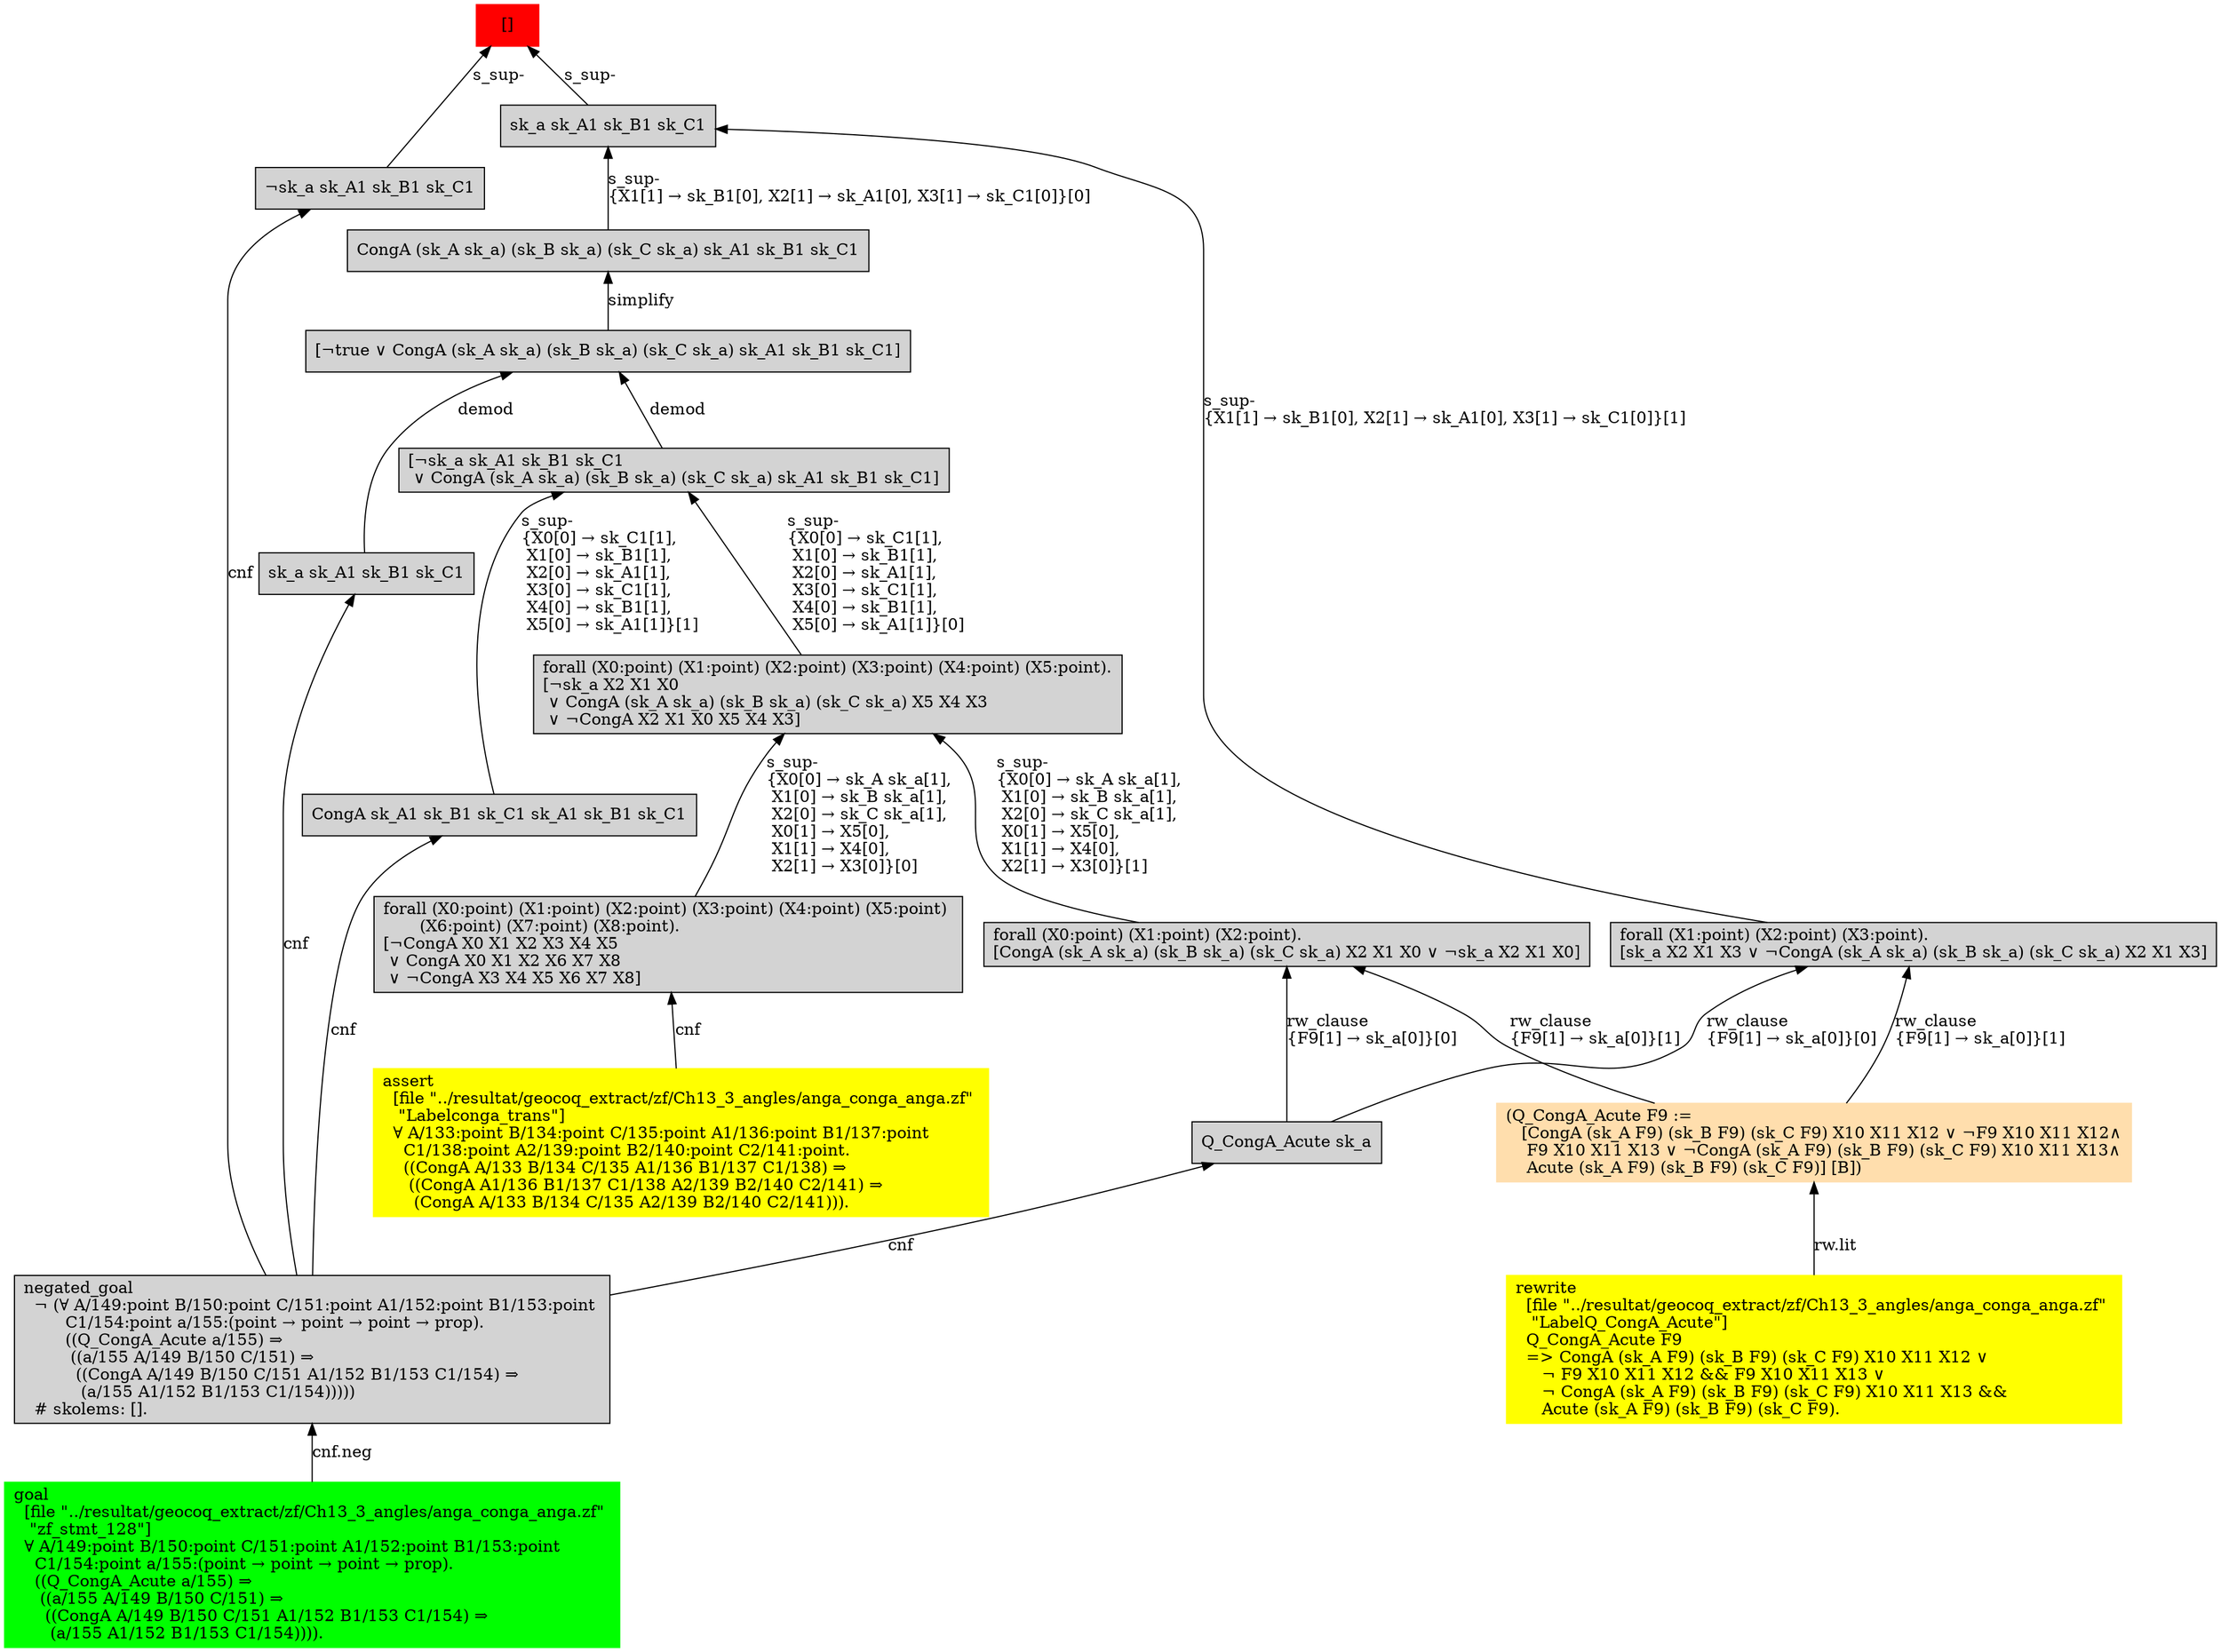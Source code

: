 digraph "unsat_graph" {
  vertex_0 [color=red, label="[]", shape=box, style=filled];
  vertex_0 -> vertex_1 [label="s_sup-\l", dir="back"];
  vertex_1 [shape=box, label="¬sk_a sk_A1 sk_B1 sk_C1\l", style=filled];
  vertex_1 -> vertex_2 [label="cnf", dir="back"];
  vertex_2 [shape=box, label="negated_goal\l  ¬ (∀ A/149:point B/150:point C/151:point A1/152:point B1/153:point \l        C1/154:point a/155:(point → point → point → prop).\l        ((Q_CongA_Acute a/155) ⇒\l         ((a/155 A/149 B/150 C/151) ⇒\l          ((CongA A/149 B/150 C/151 A1/152 B1/153 C1/154) ⇒\l           (a/155 A1/152 B1/153 C1/154)))))\l  # skolems: [].\l", style=filled];
  vertex_2 -> vertex_3 [label="cnf.neg", dir="back"];
  vertex_3 [color=green, shape=box, label="goal\l  [file \"../resultat/geocoq_extract/zf/Ch13_3_angles/anga_conga_anga.zf\" \l   \"zf_stmt_128\"]\l  ∀ A/149:point B/150:point C/151:point A1/152:point B1/153:point \l    C1/154:point a/155:(point → point → point → prop).\l    ((Q_CongA_Acute a/155) ⇒\l     ((a/155 A/149 B/150 C/151) ⇒\l      ((CongA A/149 B/150 C/151 A1/152 B1/153 C1/154) ⇒\l       (a/155 A1/152 B1/153 C1/154)))).\l", style=filled];
  vertex_0 -> vertex_4 [label="s_sup-\l", dir="back"];
  vertex_4 [shape=box, label="sk_a sk_A1 sk_B1 sk_C1\l", style=filled];
  vertex_4 -> vertex_5 [label="s_sup-\l\{X1[1] → sk_B1[0], X2[1] → sk_A1[0], X3[1] → sk_C1[0]\}[1]\l", dir="back"];
  vertex_5 [shape=box, label="forall (X1:point) (X2:point) (X3:point).\l[sk_a X2 X1 X3 ∨ ¬CongA (sk_A sk_a) (sk_B sk_a) (sk_C sk_a) X2 X1 X3]\l", style=filled];
  vertex_5 -> vertex_6 [label="rw_clause\l\{F9[1] → sk_a[0]\}[1]\l", dir="back"];
  vertex_6 [color=navajowhite, shape=box, label="(Q_CongA_Acute F9 :=\l   [CongA (sk_A F9) (sk_B F9) (sk_C F9) X10 X11 X12 ∨ ¬F9 X10 X11 X12∧\l    F9 X10 X11 X13 ∨ ¬CongA (sk_A F9) (sk_B F9) (sk_C F9) X10 X11 X13∧\l    Acute (sk_A F9) (sk_B F9) (sk_C F9)] [B])\l", style=filled];
  vertex_6 -> vertex_7 [label="rw.lit", dir="back"];
  vertex_7 [color=yellow, shape=box, label="rewrite\l  [file \"../resultat/geocoq_extract/zf/Ch13_3_angles/anga_conga_anga.zf\" \l   \"LabelQ_CongA_Acute\"]\l  Q_CongA_Acute F9\l  =\> CongA (sk_A F9) (sk_B F9) (sk_C F9) X10 X11 X12 ∨ \l     ¬ F9 X10 X11 X12 && F9 X10 X11 X13 ∨ \l     ¬ CongA (sk_A F9) (sk_B F9) (sk_C F9) X10 X11 X13 && \l     Acute (sk_A F9) (sk_B F9) (sk_C F9).\l", style=filled];
  vertex_5 -> vertex_8 [label="rw_clause\l\{F9[1] → sk_a[0]\}[0]\l", dir="back"];
  vertex_8 [shape=box, label="Q_CongA_Acute sk_a\l", style=filled];
  vertex_8 -> vertex_2 [label="cnf", dir="back"];
  vertex_4 -> vertex_9 [label="s_sup-\l\{X1[1] → sk_B1[0], X2[1] → sk_A1[0], X3[1] → sk_C1[0]\}[0]\l", dir="back"];
  vertex_9 [shape=box, label="CongA (sk_A sk_a) (sk_B sk_a) (sk_C sk_a) sk_A1 sk_B1 sk_C1\l", style=filled];
  vertex_9 -> vertex_10 [label="simplify", dir="back"];
  vertex_10 [shape=box, label="[¬true ∨ CongA (sk_A sk_a) (sk_B sk_a) (sk_C sk_a) sk_A1 sk_B1 sk_C1]\l", style=filled];
  vertex_10 -> vertex_11 [label="demod", dir="back"];
  vertex_11 [shape=box, label="sk_a sk_A1 sk_B1 sk_C1\l", style=filled];
  vertex_11 -> vertex_2 [label="cnf", dir="back"];
  vertex_10 -> vertex_12 [label="demod", dir="back"];
  vertex_12 [shape=box, label="[¬sk_a sk_A1 sk_B1 sk_C1\l ∨ CongA (sk_A sk_a) (sk_B sk_a) (sk_C sk_a) sk_A1 sk_B1 sk_C1]\l", style=filled];
  vertex_12 -> vertex_13 [label="s_sup-\l\{X0[0] → sk_C1[1], \l X1[0] → sk_B1[1], \l X2[0] → sk_A1[1], \l X3[0] → sk_C1[1], \l X4[0] → sk_B1[1], \l X5[0] → sk_A1[1]\}[0]\l", dir="back"];
  vertex_13 [shape=box, label="forall (X0:point) (X1:point) (X2:point) (X3:point) (X4:point) (X5:point).\l[¬sk_a X2 X1 X0\l ∨ CongA (sk_A sk_a) (sk_B sk_a) (sk_C sk_a) X5 X4 X3\l ∨ ¬CongA X2 X1 X0 X5 X4 X3]\l", style=filled];
  vertex_13 -> vertex_14 [label="s_sup-\l\{X0[0] → sk_A sk_a[1], \l X1[0] → sk_B sk_a[1], \l X2[0] → sk_C sk_a[1], \l X0[1] → X5[0], \l X1[1] → X4[0], \l X2[1] → X3[0]\}[0]\l", dir="back"];
  vertex_14 [shape=box, label="forall (X0:point) (X1:point) (X2:point) (X3:point) (X4:point) (X5:point) \l       (X6:point) (X7:point) (X8:point).\l[¬CongA X0 X1 X2 X3 X4 X5\l ∨ CongA X0 X1 X2 X6 X7 X8\l ∨ ¬CongA X3 X4 X5 X6 X7 X8]\l", style=filled];
  vertex_14 -> vertex_15 [label="cnf", dir="back"];
  vertex_15 [color=yellow, shape=box, label="assert\l  [file \"../resultat/geocoq_extract/zf/Ch13_3_angles/anga_conga_anga.zf\" \l   \"Labelconga_trans\"]\l  ∀ A/133:point B/134:point C/135:point A1/136:point B1/137:point \l    C1/138:point A2/139:point B2/140:point C2/141:point.\l    ((CongA A/133 B/134 C/135 A1/136 B1/137 C1/138) ⇒\l     ((CongA A1/136 B1/137 C1/138 A2/139 B2/140 C2/141) ⇒\l      (CongA A/133 B/134 C/135 A2/139 B2/140 C2/141))).\l", style=filled];
  vertex_13 -> vertex_16 [label="s_sup-\l\{X0[0] → sk_A sk_a[1], \l X1[0] → sk_B sk_a[1], \l X2[0] → sk_C sk_a[1], \l X0[1] → X5[0], \l X1[1] → X4[0], \l X2[1] → X3[0]\}[1]\l", dir="back"];
  vertex_16 [shape=box, label="forall (X0:point) (X1:point) (X2:point).\l[CongA (sk_A sk_a) (sk_B sk_a) (sk_C sk_a) X2 X1 X0 ∨ ¬sk_a X2 X1 X0]\l", style=filled];
  vertex_16 -> vertex_6 [label="rw_clause\l\{F9[1] → sk_a[0]\}[1]\l", dir="back"];
  vertex_16 -> vertex_8 [label="rw_clause\l\{F9[1] → sk_a[0]\}[0]\l", dir="back"];
  vertex_12 -> vertex_17 [label="s_sup-\l\{X0[0] → sk_C1[1], \l X1[0] → sk_B1[1], \l X2[0] → sk_A1[1], \l X3[0] → sk_C1[1], \l X4[0] → sk_B1[1], \l X5[0] → sk_A1[1]\}[1]\l", dir="back"];
  vertex_17 [shape=box, label="CongA sk_A1 sk_B1 sk_C1 sk_A1 sk_B1 sk_C1\l", style=filled];
  vertex_17 -> vertex_2 [label="cnf", dir="back"];
  }


